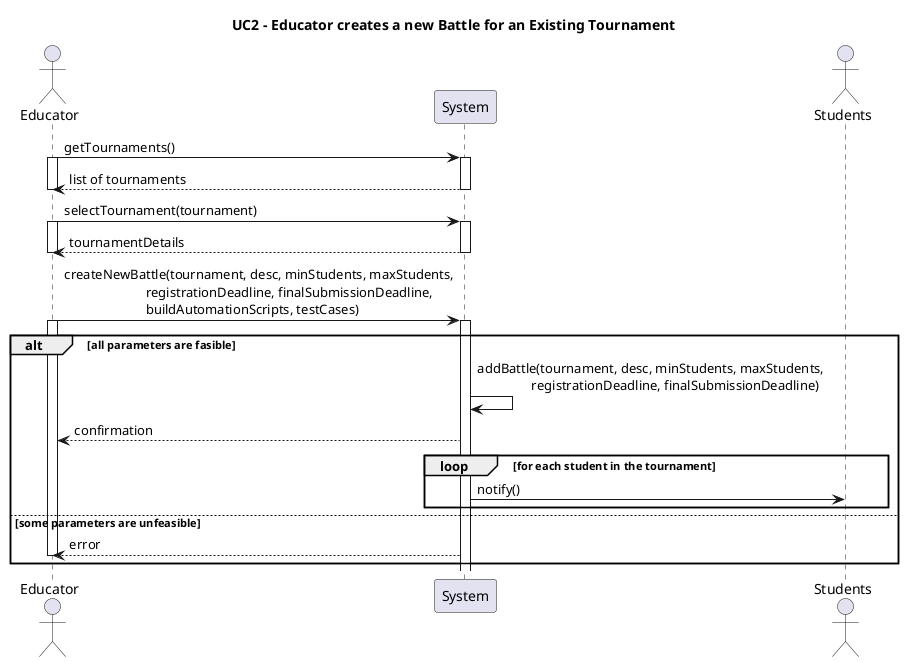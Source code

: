 @startuml UC2
title UC2 - Educator creates a new Battle for an Existing Tournament    

actor Educator

participant System
actor Students

Educator -> System ++: getTournaments()
activate Educator
System --> Educator--: list of tournaments
deactivate Educator

Educator -> System ++: selectTournament(tournament)
activate Educator
System --> Educator--: tournamentDetails
deactivate Educator

Educator -> System ++: createNewBattle(tournament, desc, minStudents, maxStudents,\n\t\t\tregistrationDeadline, finalSubmissionDeadline,\n\t\t\tbuildAutomationScripts, testCases)

alt all parameters are fasible
    activate Educator

    System -> System: addBattle(tournament, desc, minStudents, maxStudents,\n\t\tregistrationDeadline, finalSubmissionDeadline)

    System --> Educator: confirmation
    

    loop for each student in the tournament
        System -> Students : notify()

    end

else some parameters are unfeasible
    System --> Educator: error
    deactivate Educator
end








@enduml